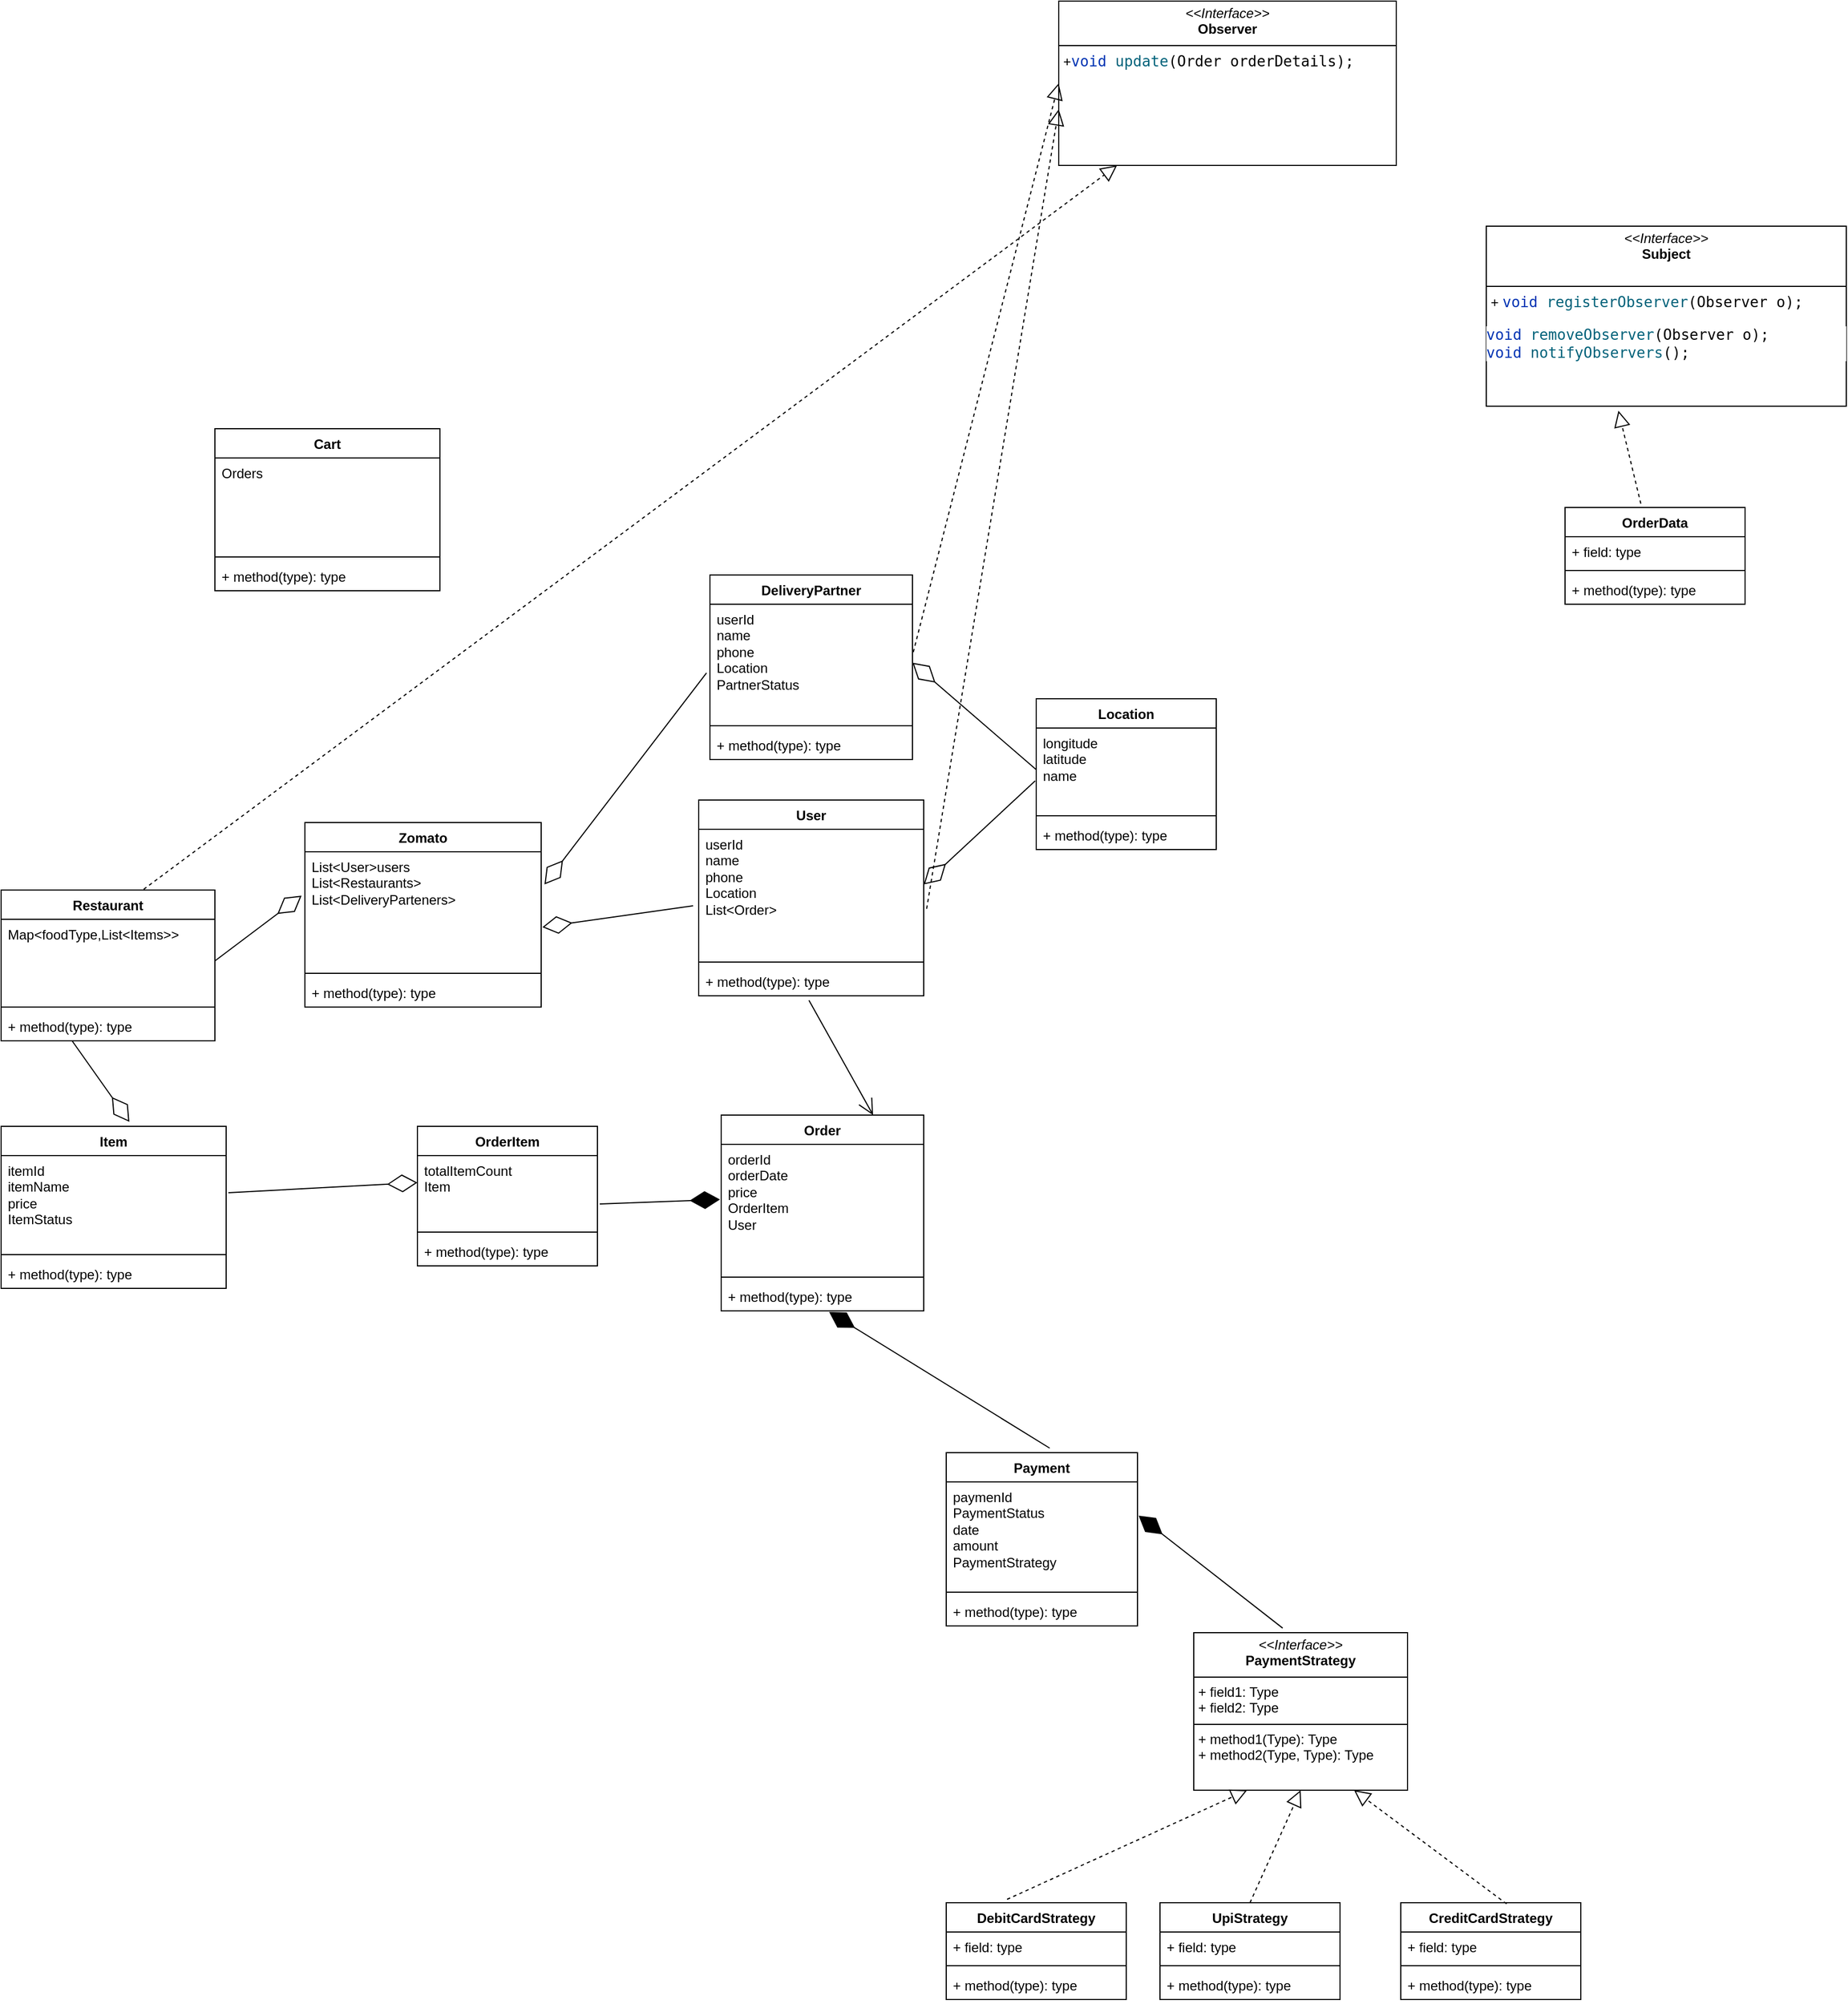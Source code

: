 <mxfile version="24.6.4" type="device">
  <diagram name="Page-1" id="ScNB52taixEkTcWcDN-9">
    <mxGraphModel dx="3022" dy="2100" grid="1" gridSize="10" guides="1" tooltips="1" connect="1" arrows="1" fold="1" page="1" pageScale="1" pageWidth="827" pageHeight="1169" math="0" shadow="0">
      <root>
        <mxCell id="0" />
        <mxCell id="1" parent="0" />
        <mxCell id="T4fwRRBMgYO_krk1jYnV-1" value="User" style="swimlane;fontStyle=1;align=center;verticalAlign=top;childLayout=stackLayout;horizontal=1;startSize=26;horizontalStack=0;resizeParent=1;resizeParentMax=0;resizeLast=0;collapsible=1;marginBottom=0;whiteSpace=wrap;html=1;" vertex="1" parent="1">
          <mxGeometry x="-570" y="150" width="200" height="174" as="geometry" />
        </mxCell>
        <mxCell id="T4fwRRBMgYO_krk1jYnV-2" value="userId&lt;div&gt;name&lt;/div&gt;&lt;div&gt;phone&lt;/div&gt;&lt;div&gt;Location&lt;/div&gt;&lt;div&gt;List&amp;lt;Order&amp;gt;&lt;/div&gt;" style="text;strokeColor=none;fillColor=none;align=left;verticalAlign=top;spacingLeft=4;spacingRight=4;overflow=hidden;rotatable=0;points=[[0,0.5],[1,0.5]];portConstraint=eastwest;whiteSpace=wrap;html=1;" vertex="1" parent="T4fwRRBMgYO_krk1jYnV-1">
          <mxGeometry y="26" width="200" height="114" as="geometry" />
        </mxCell>
        <mxCell id="T4fwRRBMgYO_krk1jYnV-3" value="" style="line;strokeWidth=1;fillColor=none;align=left;verticalAlign=middle;spacingTop=-1;spacingLeft=3;spacingRight=3;rotatable=0;labelPosition=right;points=[];portConstraint=eastwest;strokeColor=inherit;" vertex="1" parent="T4fwRRBMgYO_krk1jYnV-1">
          <mxGeometry y="140" width="200" height="8" as="geometry" />
        </mxCell>
        <mxCell id="T4fwRRBMgYO_krk1jYnV-4" value="+ method(type): type" style="text;strokeColor=none;fillColor=none;align=left;verticalAlign=top;spacingLeft=4;spacingRight=4;overflow=hidden;rotatable=0;points=[[0,0.5],[1,0.5]];portConstraint=eastwest;whiteSpace=wrap;html=1;" vertex="1" parent="T4fwRRBMgYO_krk1jYnV-1">
          <mxGeometry y="148" width="200" height="26" as="geometry" />
        </mxCell>
        <mxCell id="T4fwRRBMgYO_krk1jYnV-5" value="Restaurant" style="swimlane;fontStyle=1;align=center;verticalAlign=top;childLayout=stackLayout;horizontal=1;startSize=26;horizontalStack=0;resizeParent=1;resizeParentMax=0;resizeLast=0;collapsible=1;marginBottom=0;whiteSpace=wrap;html=1;" vertex="1" parent="1">
          <mxGeometry x="-1190" y="230" width="190" height="134" as="geometry" />
        </mxCell>
        <mxCell id="T4fwRRBMgYO_krk1jYnV-6" value="Map&amp;lt;foodType,List&amp;lt;Items&amp;gt;&amp;gt;" style="text;strokeColor=none;fillColor=none;align=left;verticalAlign=top;spacingLeft=4;spacingRight=4;overflow=hidden;rotatable=0;points=[[0,0.5],[1,0.5]];portConstraint=eastwest;whiteSpace=wrap;html=1;" vertex="1" parent="T4fwRRBMgYO_krk1jYnV-5">
          <mxGeometry y="26" width="190" height="74" as="geometry" />
        </mxCell>
        <mxCell id="T4fwRRBMgYO_krk1jYnV-7" value="" style="line;strokeWidth=1;fillColor=none;align=left;verticalAlign=middle;spacingTop=-1;spacingLeft=3;spacingRight=3;rotatable=0;labelPosition=right;points=[];portConstraint=eastwest;strokeColor=inherit;" vertex="1" parent="T4fwRRBMgYO_krk1jYnV-5">
          <mxGeometry y="100" width="190" height="8" as="geometry" />
        </mxCell>
        <mxCell id="T4fwRRBMgYO_krk1jYnV-8" value="+ method(type): type" style="text;strokeColor=none;fillColor=none;align=left;verticalAlign=top;spacingLeft=4;spacingRight=4;overflow=hidden;rotatable=0;points=[[0,0.5],[1,0.5]];portConstraint=eastwest;whiteSpace=wrap;html=1;" vertex="1" parent="T4fwRRBMgYO_krk1jYnV-5">
          <mxGeometry y="108" width="190" height="26" as="geometry" />
        </mxCell>
        <mxCell id="T4fwRRBMgYO_krk1jYnV-9" value="Payment" style="swimlane;fontStyle=1;align=center;verticalAlign=top;childLayout=stackLayout;horizontal=1;startSize=26;horizontalStack=0;resizeParent=1;resizeParentMax=0;resizeLast=0;collapsible=1;marginBottom=0;whiteSpace=wrap;html=1;" vertex="1" parent="1">
          <mxGeometry x="-350" y="730" width="170" height="154" as="geometry" />
        </mxCell>
        <mxCell id="T4fwRRBMgYO_krk1jYnV-10" value="paymenId&lt;div&gt;PaymentStatus&lt;/div&gt;&lt;div&gt;date&lt;/div&gt;&lt;div&gt;amount&lt;br&gt;PaymentStrategy&lt;/div&gt;" style="text;strokeColor=none;fillColor=none;align=left;verticalAlign=top;spacingLeft=4;spacingRight=4;overflow=hidden;rotatable=0;points=[[0,0.5],[1,0.5]];portConstraint=eastwest;whiteSpace=wrap;html=1;" vertex="1" parent="T4fwRRBMgYO_krk1jYnV-9">
          <mxGeometry y="26" width="170" height="94" as="geometry" />
        </mxCell>
        <mxCell id="T4fwRRBMgYO_krk1jYnV-11" value="" style="line;strokeWidth=1;fillColor=none;align=left;verticalAlign=middle;spacingTop=-1;spacingLeft=3;spacingRight=3;rotatable=0;labelPosition=right;points=[];portConstraint=eastwest;strokeColor=inherit;" vertex="1" parent="T4fwRRBMgYO_krk1jYnV-9">
          <mxGeometry y="120" width="170" height="8" as="geometry" />
        </mxCell>
        <mxCell id="T4fwRRBMgYO_krk1jYnV-12" value="+ method(type): type" style="text;strokeColor=none;fillColor=none;align=left;verticalAlign=top;spacingLeft=4;spacingRight=4;overflow=hidden;rotatable=0;points=[[0,0.5],[1,0.5]];portConstraint=eastwest;whiteSpace=wrap;html=1;" vertex="1" parent="T4fwRRBMgYO_krk1jYnV-9">
          <mxGeometry y="128" width="170" height="26" as="geometry" />
        </mxCell>
        <mxCell id="T4fwRRBMgYO_krk1jYnV-13" value="Zomato" style="swimlane;fontStyle=1;align=center;verticalAlign=top;childLayout=stackLayout;horizontal=1;startSize=26;horizontalStack=0;resizeParent=1;resizeParentMax=0;resizeLast=0;collapsible=1;marginBottom=0;whiteSpace=wrap;html=1;" vertex="1" parent="1">
          <mxGeometry x="-920" y="170" width="210" height="164" as="geometry" />
        </mxCell>
        <mxCell id="T4fwRRBMgYO_krk1jYnV-14" value="List&amp;lt;User&amp;gt;users&lt;div&gt;List&amp;lt;Restaurants&amp;gt;&lt;/div&gt;&lt;div&gt;List&amp;lt;DeliveryParteners&amp;gt;&lt;/div&gt;" style="text;strokeColor=none;fillColor=none;align=left;verticalAlign=top;spacingLeft=4;spacingRight=4;overflow=hidden;rotatable=0;points=[[0,0.5],[1,0.5]];portConstraint=eastwest;whiteSpace=wrap;html=1;" vertex="1" parent="T4fwRRBMgYO_krk1jYnV-13">
          <mxGeometry y="26" width="210" height="104" as="geometry" />
        </mxCell>
        <mxCell id="T4fwRRBMgYO_krk1jYnV-15" value="" style="line;strokeWidth=1;fillColor=none;align=left;verticalAlign=middle;spacingTop=-1;spacingLeft=3;spacingRight=3;rotatable=0;labelPosition=right;points=[];portConstraint=eastwest;strokeColor=inherit;" vertex="1" parent="T4fwRRBMgYO_krk1jYnV-13">
          <mxGeometry y="130" width="210" height="8" as="geometry" />
        </mxCell>
        <mxCell id="T4fwRRBMgYO_krk1jYnV-16" value="+ method(type): type" style="text;strokeColor=none;fillColor=none;align=left;verticalAlign=top;spacingLeft=4;spacingRight=4;overflow=hidden;rotatable=0;points=[[0,0.5],[1,0.5]];portConstraint=eastwest;whiteSpace=wrap;html=1;" vertex="1" parent="T4fwRRBMgYO_krk1jYnV-13">
          <mxGeometry y="138" width="210" height="26" as="geometry" />
        </mxCell>
        <mxCell id="T4fwRRBMgYO_krk1jYnV-17" value="CreditCardStrategy" style="swimlane;fontStyle=1;align=center;verticalAlign=top;childLayout=stackLayout;horizontal=1;startSize=26;horizontalStack=0;resizeParent=1;resizeParentMax=0;resizeLast=0;collapsible=1;marginBottom=0;whiteSpace=wrap;html=1;" vertex="1" parent="1">
          <mxGeometry x="54" y="1130" width="160" height="86" as="geometry" />
        </mxCell>
        <mxCell id="T4fwRRBMgYO_krk1jYnV-18" value="+ field: type" style="text;strokeColor=none;fillColor=none;align=left;verticalAlign=top;spacingLeft=4;spacingRight=4;overflow=hidden;rotatable=0;points=[[0,0.5],[1,0.5]];portConstraint=eastwest;whiteSpace=wrap;html=1;" vertex="1" parent="T4fwRRBMgYO_krk1jYnV-17">
          <mxGeometry y="26" width="160" height="26" as="geometry" />
        </mxCell>
        <mxCell id="T4fwRRBMgYO_krk1jYnV-19" value="" style="line;strokeWidth=1;fillColor=none;align=left;verticalAlign=middle;spacingTop=-1;spacingLeft=3;spacingRight=3;rotatable=0;labelPosition=right;points=[];portConstraint=eastwest;strokeColor=inherit;" vertex="1" parent="T4fwRRBMgYO_krk1jYnV-17">
          <mxGeometry y="52" width="160" height="8" as="geometry" />
        </mxCell>
        <mxCell id="T4fwRRBMgYO_krk1jYnV-20" value="+ method(type): type" style="text;strokeColor=none;fillColor=none;align=left;verticalAlign=top;spacingLeft=4;spacingRight=4;overflow=hidden;rotatable=0;points=[[0,0.5],[1,0.5]];portConstraint=eastwest;whiteSpace=wrap;html=1;" vertex="1" parent="T4fwRRBMgYO_krk1jYnV-17">
          <mxGeometry y="60" width="160" height="26" as="geometry" />
        </mxCell>
        <mxCell id="T4fwRRBMgYO_krk1jYnV-21" value="UpiStrategy" style="swimlane;fontStyle=1;align=center;verticalAlign=top;childLayout=stackLayout;horizontal=1;startSize=26;horizontalStack=0;resizeParent=1;resizeParentMax=0;resizeLast=0;collapsible=1;marginBottom=0;whiteSpace=wrap;html=1;" vertex="1" parent="1">
          <mxGeometry x="-160" y="1130" width="160" height="86" as="geometry" />
        </mxCell>
        <mxCell id="T4fwRRBMgYO_krk1jYnV-22" value="+ field: type" style="text;strokeColor=none;fillColor=none;align=left;verticalAlign=top;spacingLeft=4;spacingRight=4;overflow=hidden;rotatable=0;points=[[0,0.5],[1,0.5]];portConstraint=eastwest;whiteSpace=wrap;html=1;" vertex="1" parent="T4fwRRBMgYO_krk1jYnV-21">
          <mxGeometry y="26" width="160" height="26" as="geometry" />
        </mxCell>
        <mxCell id="T4fwRRBMgYO_krk1jYnV-23" value="" style="line;strokeWidth=1;fillColor=none;align=left;verticalAlign=middle;spacingTop=-1;spacingLeft=3;spacingRight=3;rotatable=0;labelPosition=right;points=[];portConstraint=eastwest;strokeColor=inherit;" vertex="1" parent="T4fwRRBMgYO_krk1jYnV-21">
          <mxGeometry y="52" width="160" height="8" as="geometry" />
        </mxCell>
        <mxCell id="T4fwRRBMgYO_krk1jYnV-24" value="+ method(type): type" style="text;strokeColor=none;fillColor=none;align=left;verticalAlign=top;spacingLeft=4;spacingRight=4;overflow=hidden;rotatable=0;points=[[0,0.5],[1,0.5]];portConstraint=eastwest;whiteSpace=wrap;html=1;" vertex="1" parent="T4fwRRBMgYO_krk1jYnV-21">
          <mxGeometry y="60" width="160" height="26" as="geometry" />
        </mxCell>
        <mxCell id="T4fwRRBMgYO_krk1jYnV-25" value="DebitCardStrategy" style="swimlane;fontStyle=1;align=center;verticalAlign=top;childLayout=stackLayout;horizontal=1;startSize=26;horizontalStack=0;resizeParent=1;resizeParentMax=0;resizeLast=0;collapsible=1;marginBottom=0;whiteSpace=wrap;html=1;" vertex="1" parent="1">
          <mxGeometry x="-350" y="1130" width="160" height="86" as="geometry" />
        </mxCell>
        <mxCell id="T4fwRRBMgYO_krk1jYnV-26" value="+ field: type" style="text;strokeColor=none;fillColor=none;align=left;verticalAlign=top;spacingLeft=4;spacingRight=4;overflow=hidden;rotatable=0;points=[[0,0.5],[1,0.5]];portConstraint=eastwest;whiteSpace=wrap;html=1;" vertex="1" parent="T4fwRRBMgYO_krk1jYnV-25">
          <mxGeometry y="26" width="160" height="26" as="geometry" />
        </mxCell>
        <mxCell id="T4fwRRBMgYO_krk1jYnV-27" value="" style="line;strokeWidth=1;fillColor=none;align=left;verticalAlign=middle;spacingTop=-1;spacingLeft=3;spacingRight=3;rotatable=0;labelPosition=right;points=[];portConstraint=eastwest;strokeColor=inherit;" vertex="1" parent="T4fwRRBMgYO_krk1jYnV-25">
          <mxGeometry y="52" width="160" height="8" as="geometry" />
        </mxCell>
        <mxCell id="T4fwRRBMgYO_krk1jYnV-28" value="+ method(type): type" style="text;strokeColor=none;fillColor=none;align=left;verticalAlign=top;spacingLeft=4;spacingRight=4;overflow=hidden;rotatable=0;points=[[0,0.5],[1,0.5]];portConstraint=eastwest;whiteSpace=wrap;html=1;" vertex="1" parent="T4fwRRBMgYO_krk1jYnV-25">
          <mxGeometry y="60" width="160" height="26" as="geometry" />
        </mxCell>
        <mxCell id="T4fwRRBMgYO_krk1jYnV-29" value="&lt;p style=&quot;margin:0px;margin-top:4px;text-align:center;&quot;&gt;&lt;i&gt;&amp;lt;&amp;lt;Interface&amp;gt;&amp;gt;&lt;/i&gt;&lt;br&gt;&lt;b&gt;PaymentStrategy&lt;/b&gt;&lt;/p&gt;&lt;hr size=&quot;1&quot; style=&quot;border-style:solid;&quot;&gt;&lt;p style=&quot;margin:0px;margin-left:4px;&quot;&gt;+ field1: Type&lt;br&gt;+ field2: Type&lt;/p&gt;&lt;hr size=&quot;1&quot; style=&quot;border-style:solid;&quot;&gt;&lt;p style=&quot;margin:0px;margin-left:4px;&quot;&gt;+ method1(Type): Type&lt;br&gt;+ method2(Type, Type): Type&lt;/p&gt;" style="verticalAlign=top;align=left;overflow=fill;html=1;whiteSpace=wrap;" vertex="1" parent="1">
          <mxGeometry x="-130" y="890" width="190" height="140" as="geometry" />
        </mxCell>
        <mxCell id="T4fwRRBMgYO_krk1jYnV-31" value="" style="endArrow=block;dashed=1;endFill=0;endSize=12;html=1;rounded=0;exitX=0.588;exitY=0.012;exitDx=0;exitDy=0;exitPerimeter=0;entryX=0.75;entryY=1;entryDx=0;entryDy=0;" edge="1" parent="1" source="T4fwRRBMgYO_krk1jYnV-17" target="T4fwRRBMgYO_krk1jYnV-29">
          <mxGeometry width="160" relative="1" as="geometry">
            <mxPoint x="470" y="880" as="sourcePoint" />
            <mxPoint x="630" y="880" as="targetPoint" />
          </mxGeometry>
        </mxCell>
        <mxCell id="T4fwRRBMgYO_krk1jYnV-32" value="" style="endArrow=block;dashed=1;endFill=0;endSize=12;html=1;rounded=0;entryX=0.5;entryY=1;entryDx=0;entryDy=0;exitX=0.5;exitY=0;exitDx=0;exitDy=0;" edge="1" parent="1" source="T4fwRRBMgYO_krk1jYnV-21" target="T4fwRRBMgYO_krk1jYnV-29">
          <mxGeometry width="160" relative="1" as="geometry">
            <mxPoint x="390" y="950" as="sourcePoint" />
            <mxPoint x="550" y="950" as="targetPoint" />
          </mxGeometry>
        </mxCell>
        <mxCell id="T4fwRRBMgYO_krk1jYnV-33" value="" style="endArrow=block;dashed=1;endFill=0;endSize=12;html=1;rounded=0;entryX=0.25;entryY=1;entryDx=0;entryDy=0;exitX=0.338;exitY=-0.035;exitDx=0;exitDy=0;exitPerimeter=0;" edge="1" parent="1" source="T4fwRRBMgYO_krk1jYnV-25" target="T4fwRRBMgYO_krk1jYnV-29">
          <mxGeometry width="160" relative="1" as="geometry">
            <mxPoint x="150" y="940" as="sourcePoint" />
            <mxPoint x="310" y="940" as="targetPoint" />
          </mxGeometry>
        </mxCell>
        <mxCell id="T4fwRRBMgYO_krk1jYnV-34" value="" style="endArrow=diamondThin;endFill=1;endSize=24;html=1;rounded=0;entryX=1.006;entryY=0.319;entryDx=0;entryDy=0;entryPerimeter=0;exitX=0.416;exitY=-0.029;exitDx=0;exitDy=0;exitPerimeter=0;" edge="1" parent="1" source="T4fwRRBMgYO_krk1jYnV-29" target="T4fwRRBMgYO_krk1jYnV-10">
          <mxGeometry width="160" relative="1" as="geometry">
            <mxPoint x="310" y="770" as="sourcePoint" />
            <mxPoint x="470" y="770" as="targetPoint" />
          </mxGeometry>
        </mxCell>
        <mxCell id="T4fwRRBMgYO_krk1jYnV-36" value="Location" style="swimlane;fontStyle=1;align=center;verticalAlign=top;childLayout=stackLayout;horizontal=1;startSize=26;horizontalStack=0;resizeParent=1;resizeParentMax=0;resizeLast=0;collapsible=1;marginBottom=0;whiteSpace=wrap;html=1;" vertex="1" parent="1">
          <mxGeometry x="-270" y="60" width="160" height="134" as="geometry" />
        </mxCell>
        <mxCell id="T4fwRRBMgYO_krk1jYnV-37" value="longitude&lt;div&gt;latitude&lt;/div&gt;&lt;div&gt;name&lt;/div&gt;" style="text;strokeColor=none;fillColor=none;align=left;verticalAlign=top;spacingLeft=4;spacingRight=4;overflow=hidden;rotatable=0;points=[[0,0.5],[1,0.5]];portConstraint=eastwest;whiteSpace=wrap;html=1;" vertex="1" parent="T4fwRRBMgYO_krk1jYnV-36">
          <mxGeometry y="26" width="160" height="74" as="geometry" />
        </mxCell>
        <mxCell id="T4fwRRBMgYO_krk1jYnV-38" value="" style="line;strokeWidth=1;fillColor=none;align=left;verticalAlign=middle;spacingTop=-1;spacingLeft=3;spacingRight=3;rotatable=0;labelPosition=right;points=[];portConstraint=eastwest;strokeColor=inherit;" vertex="1" parent="T4fwRRBMgYO_krk1jYnV-36">
          <mxGeometry y="100" width="160" height="8" as="geometry" />
        </mxCell>
        <mxCell id="T4fwRRBMgYO_krk1jYnV-39" value="+ method(type): type" style="text;strokeColor=none;fillColor=none;align=left;verticalAlign=top;spacingLeft=4;spacingRight=4;overflow=hidden;rotatable=0;points=[[0,0.5],[1,0.5]];portConstraint=eastwest;whiteSpace=wrap;html=1;" vertex="1" parent="T4fwRRBMgYO_krk1jYnV-36">
          <mxGeometry y="108" width="160" height="26" as="geometry" />
        </mxCell>
        <mxCell id="T4fwRRBMgYO_krk1jYnV-41" value="Item" style="swimlane;fontStyle=1;align=center;verticalAlign=top;childLayout=stackLayout;horizontal=1;startSize=26;horizontalStack=0;resizeParent=1;resizeParentMax=0;resizeLast=0;collapsible=1;marginBottom=0;whiteSpace=wrap;html=1;" vertex="1" parent="1">
          <mxGeometry x="-1190" y="440" width="200" height="144" as="geometry" />
        </mxCell>
        <mxCell id="T4fwRRBMgYO_krk1jYnV-42" value="itemId&lt;div&gt;itemName&lt;/div&gt;&lt;div&gt;price&lt;/div&gt;&lt;div&gt;ItemStatus&lt;/div&gt;" style="text;strokeColor=none;fillColor=none;align=left;verticalAlign=top;spacingLeft=4;spacingRight=4;overflow=hidden;rotatable=0;points=[[0,0.5],[1,0.5]];portConstraint=eastwest;whiteSpace=wrap;html=1;" vertex="1" parent="T4fwRRBMgYO_krk1jYnV-41">
          <mxGeometry y="26" width="200" height="84" as="geometry" />
        </mxCell>
        <mxCell id="T4fwRRBMgYO_krk1jYnV-43" value="" style="line;strokeWidth=1;fillColor=none;align=left;verticalAlign=middle;spacingTop=-1;spacingLeft=3;spacingRight=3;rotatable=0;labelPosition=right;points=[];portConstraint=eastwest;strokeColor=inherit;" vertex="1" parent="T4fwRRBMgYO_krk1jYnV-41">
          <mxGeometry y="110" width="200" height="8" as="geometry" />
        </mxCell>
        <mxCell id="T4fwRRBMgYO_krk1jYnV-44" value="+ method(type): type" style="text;strokeColor=none;fillColor=none;align=left;verticalAlign=top;spacingLeft=4;spacingRight=4;overflow=hidden;rotatable=0;points=[[0,0.5],[1,0.5]];portConstraint=eastwest;whiteSpace=wrap;html=1;" vertex="1" parent="T4fwRRBMgYO_krk1jYnV-41">
          <mxGeometry y="118" width="200" height="26" as="geometry" />
        </mxCell>
        <mxCell id="T4fwRRBMgYO_krk1jYnV-46" value="OrderItem" style="swimlane;fontStyle=1;align=center;verticalAlign=top;childLayout=stackLayout;horizontal=1;startSize=26;horizontalStack=0;resizeParent=1;resizeParentMax=0;resizeLast=0;collapsible=1;marginBottom=0;whiteSpace=wrap;html=1;" vertex="1" parent="1">
          <mxGeometry x="-820" y="440" width="160" height="124" as="geometry" />
        </mxCell>
        <mxCell id="T4fwRRBMgYO_krk1jYnV-47" value="totalItemCount&lt;div&gt;Item&lt;/div&gt;" style="text;strokeColor=none;fillColor=none;align=left;verticalAlign=top;spacingLeft=4;spacingRight=4;overflow=hidden;rotatable=0;points=[[0,0.5],[1,0.5]];portConstraint=eastwest;whiteSpace=wrap;html=1;" vertex="1" parent="T4fwRRBMgYO_krk1jYnV-46">
          <mxGeometry y="26" width="160" height="64" as="geometry" />
        </mxCell>
        <mxCell id="T4fwRRBMgYO_krk1jYnV-48" value="" style="line;strokeWidth=1;fillColor=none;align=left;verticalAlign=middle;spacingTop=-1;spacingLeft=3;spacingRight=3;rotatable=0;labelPosition=right;points=[];portConstraint=eastwest;strokeColor=inherit;" vertex="1" parent="T4fwRRBMgYO_krk1jYnV-46">
          <mxGeometry y="90" width="160" height="8" as="geometry" />
        </mxCell>
        <mxCell id="T4fwRRBMgYO_krk1jYnV-49" value="+ method(type): type" style="text;strokeColor=none;fillColor=none;align=left;verticalAlign=top;spacingLeft=4;spacingRight=4;overflow=hidden;rotatable=0;points=[[0,0.5],[1,0.5]];portConstraint=eastwest;whiteSpace=wrap;html=1;" vertex="1" parent="T4fwRRBMgYO_krk1jYnV-46">
          <mxGeometry y="98" width="160" height="26" as="geometry" />
        </mxCell>
        <mxCell id="T4fwRRBMgYO_krk1jYnV-50" value="Order" style="swimlane;fontStyle=1;align=center;verticalAlign=top;childLayout=stackLayout;horizontal=1;startSize=26;horizontalStack=0;resizeParent=1;resizeParentMax=0;resizeLast=0;collapsible=1;marginBottom=0;whiteSpace=wrap;html=1;" vertex="1" parent="1">
          <mxGeometry x="-550" y="430" width="180" height="174" as="geometry" />
        </mxCell>
        <mxCell id="T4fwRRBMgYO_krk1jYnV-51" value="orderId&lt;div&gt;orderDate&lt;/div&gt;&lt;div&gt;price&lt;/div&gt;&lt;div&gt;OrderItem&lt;br&gt;&lt;div&gt;User&lt;br&gt;&lt;/div&gt;&lt;div&gt;&lt;br&gt;&lt;/div&gt;&lt;/div&gt;" style="text;strokeColor=none;fillColor=none;align=left;verticalAlign=top;spacingLeft=4;spacingRight=4;overflow=hidden;rotatable=0;points=[[0,0.5],[1,0.5]];portConstraint=eastwest;whiteSpace=wrap;html=1;" vertex="1" parent="T4fwRRBMgYO_krk1jYnV-50">
          <mxGeometry y="26" width="180" height="114" as="geometry" />
        </mxCell>
        <mxCell id="T4fwRRBMgYO_krk1jYnV-52" value="" style="line;strokeWidth=1;fillColor=none;align=left;verticalAlign=middle;spacingTop=-1;spacingLeft=3;spacingRight=3;rotatable=0;labelPosition=right;points=[];portConstraint=eastwest;strokeColor=inherit;" vertex="1" parent="T4fwRRBMgYO_krk1jYnV-50">
          <mxGeometry y="140" width="180" height="8" as="geometry" />
        </mxCell>
        <mxCell id="T4fwRRBMgYO_krk1jYnV-53" value="+ method(type): type" style="text;strokeColor=none;fillColor=none;align=left;verticalAlign=top;spacingLeft=4;spacingRight=4;overflow=hidden;rotatable=0;points=[[0,0.5],[1,0.5]];portConstraint=eastwest;whiteSpace=wrap;html=1;" vertex="1" parent="T4fwRRBMgYO_krk1jYnV-50">
          <mxGeometry y="148" width="180" height="26" as="geometry" />
        </mxCell>
        <mxCell id="T4fwRRBMgYO_krk1jYnV-54" value="DeliveryPartner" style="swimlane;fontStyle=1;align=center;verticalAlign=top;childLayout=stackLayout;horizontal=1;startSize=26;horizontalStack=0;resizeParent=1;resizeParentMax=0;resizeLast=0;collapsible=1;marginBottom=0;whiteSpace=wrap;html=1;" vertex="1" parent="1">
          <mxGeometry x="-560" y="-50" width="180" height="164" as="geometry" />
        </mxCell>
        <mxCell id="T4fwRRBMgYO_krk1jYnV-55" value="userId&lt;div&gt;name&lt;/div&gt;&lt;div&gt;phone&lt;/div&gt;&lt;div&gt;Location&lt;/div&gt;&lt;div&gt;PartnerStatus&lt;/div&gt;" style="text;strokeColor=none;fillColor=none;align=left;verticalAlign=top;spacingLeft=4;spacingRight=4;overflow=hidden;rotatable=0;points=[[0,0.5],[1,0.5]];portConstraint=eastwest;whiteSpace=wrap;html=1;" vertex="1" parent="T4fwRRBMgYO_krk1jYnV-54">
          <mxGeometry y="26" width="180" height="104" as="geometry" />
        </mxCell>
        <mxCell id="T4fwRRBMgYO_krk1jYnV-56" value="" style="line;strokeWidth=1;fillColor=none;align=left;verticalAlign=middle;spacingTop=-1;spacingLeft=3;spacingRight=3;rotatable=0;labelPosition=right;points=[];portConstraint=eastwest;strokeColor=inherit;" vertex="1" parent="T4fwRRBMgYO_krk1jYnV-54">
          <mxGeometry y="130" width="180" height="8" as="geometry" />
        </mxCell>
        <mxCell id="T4fwRRBMgYO_krk1jYnV-57" value="+ method(type): type" style="text;strokeColor=none;fillColor=none;align=left;verticalAlign=top;spacingLeft=4;spacingRight=4;overflow=hidden;rotatable=0;points=[[0,0.5],[1,0.5]];portConstraint=eastwest;whiteSpace=wrap;html=1;" vertex="1" parent="T4fwRRBMgYO_krk1jYnV-54">
          <mxGeometry y="138" width="180" height="26" as="geometry" />
        </mxCell>
        <mxCell id="T4fwRRBMgYO_krk1jYnV-58" value="" style="endArrow=diamondThin;endFill=1;endSize=24;html=1;rounded=0;entryX=0.533;entryY=1.038;entryDx=0;entryDy=0;entryPerimeter=0;exitX=0.541;exitY=-0.026;exitDx=0;exitDy=0;exitPerimeter=0;" edge="1" parent="1" source="T4fwRRBMgYO_krk1jYnV-9" target="T4fwRRBMgYO_krk1jYnV-53">
          <mxGeometry width="160" relative="1" as="geometry">
            <mxPoint x="-230" y="660" as="sourcePoint" />
            <mxPoint x="-70" y="660" as="targetPoint" />
          </mxGeometry>
        </mxCell>
        <mxCell id="T4fwRRBMgYO_krk1jYnV-59" value="" style="endArrow=diamondThin;endFill=1;endSize=24;html=1;rounded=0;entryX=-0.006;entryY=0.43;entryDx=0;entryDy=0;entryPerimeter=0;exitX=1.013;exitY=0.672;exitDx=0;exitDy=0;exitPerimeter=0;" edge="1" parent="1" source="T4fwRRBMgYO_krk1jYnV-47" target="T4fwRRBMgYO_krk1jYnV-51">
          <mxGeometry width="160" relative="1" as="geometry">
            <mxPoint x="-660" y="501" as="sourcePoint" />
            <mxPoint x="-70" y="710" as="targetPoint" />
          </mxGeometry>
        </mxCell>
        <mxCell id="T4fwRRBMgYO_krk1jYnV-64" value="" style="endArrow=diamondThin;endFill=0;endSize=24;html=1;rounded=0;entryX=0;entryY=0.375;entryDx=0;entryDy=0;entryPerimeter=0;exitX=1.01;exitY=0.393;exitDx=0;exitDy=0;exitPerimeter=0;" edge="1" parent="1" source="T4fwRRBMgYO_krk1jYnV-42" target="T4fwRRBMgYO_krk1jYnV-47">
          <mxGeometry width="160" relative="1" as="geometry">
            <mxPoint x="-960" y="280" as="sourcePoint" />
            <mxPoint x="-800" y="280" as="targetPoint" />
          </mxGeometry>
        </mxCell>
        <mxCell id="T4fwRRBMgYO_krk1jYnV-65" value="" style="endArrow=diamondThin;endFill=0;endSize=24;html=1;rounded=0;entryX=0.57;entryY=-0.028;entryDx=0;entryDy=0;entryPerimeter=0;exitX=0.332;exitY=1;exitDx=0;exitDy=0;exitPerimeter=0;" edge="1" parent="1" source="T4fwRRBMgYO_krk1jYnV-8" target="T4fwRRBMgYO_krk1jYnV-41">
          <mxGeometry width="160" relative="1" as="geometry">
            <mxPoint x="-960" y="280" as="sourcePoint" />
            <mxPoint x="-800" y="280" as="targetPoint" />
          </mxGeometry>
        </mxCell>
        <mxCell id="T4fwRRBMgYO_krk1jYnV-67" value="" style="endArrow=diamondThin;endFill=0;endSize=24;html=1;rounded=0;entryX=1;entryY=0.5;entryDx=0;entryDy=0;exitX=0;exitY=0.5;exitDx=0;exitDy=0;" edge="1" parent="1" source="T4fwRRBMgYO_krk1jYnV-37" target="T4fwRRBMgYO_krk1jYnV-55">
          <mxGeometry width="160" relative="1" as="geometry">
            <mxPoint x="-860" y="310" as="sourcePoint" />
            <mxPoint x="-700" y="310" as="targetPoint" />
          </mxGeometry>
        </mxCell>
        <mxCell id="T4fwRRBMgYO_krk1jYnV-68" value="" style="endArrow=diamondThin;endFill=0;endSize=24;html=1;rounded=0;entryX=-0.014;entryY=0.375;entryDx=0;entryDy=0;entryPerimeter=0;exitX=1;exitY=0.5;exitDx=0;exitDy=0;" edge="1" parent="1" source="T4fwRRBMgYO_krk1jYnV-6" target="T4fwRRBMgYO_krk1jYnV-14">
          <mxGeometry width="160" relative="1" as="geometry">
            <mxPoint x="-850" y="320" as="sourcePoint" />
            <mxPoint x="-690" y="320" as="targetPoint" />
          </mxGeometry>
        </mxCell>
        <mxCell id="T4fwRRBMgYO_krk1jYnV-69" value="" style="endArrow=open;endFill=1;endSize=12;html=1;rounded=0;entryX=0.75;entryY=0;entryDx=0;entryDy=0;exitX=0.49;exitY=1.154;exitDx=0;exitDy=0;exitPerimeter=0;" edge="1" parent="1" source="T4fwRRBMgYO_krk1jYnV-4" target="T4fwRRBMgYO_krk1jYnV-50">
          <mxGeometry width="160" relative="1" as="geometry">
            <mxPoint x="-530" y="260" as="sourcePoint" />
            <mxPoint x="-370" y="260" as="targetPoint" />
          </mxGeometry>
        </mxCell>
        <mxCell id="T4fwRRBMgYO_krk1jYnV-70" value="" style="endArrow=diamondThin;endFill=0;endSize=24;html=1;rounded=0;entryX=1;entryY=0.43;entryDx=0;entryDy=0;exitX=-0.006;exitY=0.635;exitDx=0;exitDy=0;entryPerimeter=0;exitPerimeter=0;" edge="1" parent="1" source="T4fwRRBMgYO_krk1jYnV-37" target="T4fwRRBMgYO_krk1jYnV-2">
          <mxGeometry width="160" relative="1" as="geometry">
            <mxPoint x="-260" y="133" as="sourcePoint" />
            <mxPoint x="-370" y="38" as="targetPoint" />
          </mxGeometry>
        </mxCell>
        <mxCell id="T4fwRRBMgYO_krk1jYnV-71" value="" style="endArrow=diamondThin;endFill=0;endSize=24;html=1;rounded=0;entryX=1.005;entryY=0.644;entryDx=0;entryDy=0;entryPerimeter=0;exitX=-0.025;exitY=0.596;exitDx=0;exitDy=0;exitPerimeter=0;" edge="1" parent="1" source="T4fwRRBMgYO_krk1jYnV-2" target="T4fwRRBMgYO_krk1jYnV-14">
          <mxGeometry width="160" relative="1" as="geometry">
            <mxPoint x="-530" y="100" as="sourcePoint" />
            <mxPoint x="-370" y="100" as="targetPoint" />
          </mxGeometry>
        </mxCell>
        <mxCell id="T4fwRRBMgYO_krk1jYnV-72" value="" style="endArrow=diamondThin;endFill=0;endSize=24;html=1;rounded=0;entryX=1.014;entryY=0.279;entryDx=0;entryDy=0;entryPerimeter=0;exitX=-0.017;exitY=0.587;exitDx=0;exitDy=0;exitPerimeter=0;" edge="1" parent="1" source="T4fwRRBMgYO_krk1jYnV-55" target="T4fwRRBMgYO_krk1jYnV-14">
          <mxGeometry width="160" relative="1" as="geometry">
            <mxPoint x="-530" y="100" as="sourcePoint" />
            <mxPoint x="-370" y="100" as="targetPoint" />
          </mxGeometry>
        </mxCell>
        <mxCell id="T4fwRRBMgYO_krk1jYnV-73" value="Cart" style="swimlane;fontStyle=1;align=center;verticalAlign=top;childLayout=stackLayout;horizontal=1;startSize=26;horizontalStack=0;resizeParent=1;resizeParentMax=0;resizeLast=0;collapsible=1;marginBottom=0;whiteSpace=wrap;html=1;" vertex="1" parent="1">
          <mxGeometry x="-1000" y="-180" width="200" height="144" as="geometry" />
        </mxCell>
        <mxCell id="T4fwRRBMgYO_krk1jYnV-74" value="Orders" style="text;strokeColor=none;fillColor=none;align=left;verticalAlign=top;spacingLeft=4;spacingRight=4;overflow=hidden;rotatable=0;points=[[0,0.5],[1,0.5]];portConstraint=eastwest;whiteSpace=wrap;html=1;" vertex="1" parent="T4fwRRBMgYO_krk1jYnV-73">
          <mxGeometry y="26" width="200" height="84" as="geometry" />
        </mxCell>
        <mxCell id="T4fwRRBMgYO_krk1jYnV-75" value="" style="line;strokeWidth=1;fillColor=none;align=left;verticalAlign=middle;spacingTop=-1;spacingLeft=3;spacingRight=3;rotatable=0;labelPosition=right;points=[];portConstraint=eastwest;strokeColor=inherit;" vertex="1" parent="T4fwRRBMgYO_krk1jYnV-73">
          <mxGeometry y="110" width="200" height="8" as="geometry" />
        </mxCell>
        <mxCell id="T4fwRRBMgYO_krk1jYnV-76" value="+ method(type): type" style="text;strokeColor=none;fillColor=none;align=left;verticalAlign=top;spacingLeft=4;spacingRight=4;overflow=hidden;rotatable=0;points=[[0,0.5],[1,0.5]];portConstraint=eastwest;whiteSpace=wrap;html=1;" vertex="1" parent="T4fwRRBMgYO_krk1jYnV-73">
          <mxGeometry y="118" width="200" height="26" as="geometry" />
        </mxCell>
        <mxCell id="T4fwRRBMgYO_krk1jYnV-77" value="OrderData" style="swimlane;fontStyle=1;align=center;verticalAlign=top;childLayout=stackLayout;horizontal=1;startSize=26;horizontalStack=0;resizeParent=1;resizeParentMax=0;resizeLast=0;collapsible=1;marginBottom=0;whiteSpace=wrap;html=1;" vertex="1" parent="1">
          <mxGeometry x="200" y="-110" width="160" height="86" as="geometry" />
        </mxCell>
        <mxCell id="T4fwRRBMgYO_krk1jYnV-78" value="+ field: type" style="text;strokeColor=none;fillColor=none;align=left;verticalAlign=top;spacingLeft=4;spacingRight=4;overflow=hidden;rotatable=0;points=[[0,0.5],[1,0.5]];portConstraint=eastwest;whiteSpace=wrap;html=1;" vertex="1" parent="T4fwRRBMgYO_krk1jYnV-77">
          <mxGeometry y="26" width="160" height="26" as="geometry" />
        </mxCell>
        <mxCell id="T4fwRRBMgYO_krk1jYnV-79" value="" style="line;strokeWidth=1;fillColor=none;align=left;verticalAlign=middle;spacingTop=-1;spacingLeft=3;spacingRight=3;rotatable=0;labelPosition=right;points=[];portConstraint=eastwest;strokeColor=inherit;" vertex="1" parent="T4fwRRBMgYO_krk1jYnV-77">
          <mxGeometry y="52" width="160" height="8" as="geometry" />
        </mxCell>
        <mxCell id="T4fwRRBMgYO_krk1jYnV-80" value="+ method(type): type" style="text;strokeColor=none;fillColor=none;align=left;verticalAlign=top;spacingLeft=4;spacingRight=4;overflow=hidden;rotatable=0;points=[[0,0.5],[1,0.5]];portConstraint=eastwest;whiteSpace=wrap;html=1;" vertex="1" parent="T4fwRRBMgYO_krk1jYnV-77">
          <mxGeometry y="60" width="160" height="26" as="geometry" />
        </mxCell>
        <mxCell id="T4fwRRBMgYO_krk1jYnV-81" value="&lt;p style=&quot;margin:0px;margin-top:4px;text-align:center;&quot;&gt;&lt;i&gt;&amp;lt;&amp;lt;Interface&amp;gt;&amp;gt;&lt;/i&gt;&lt;br&gt;&lt;b&gt;Subject&lt;/b&gt;&lt;/p&gt;&lt;br&gt;&lt;hr size=&quot;1&quot; style=&quot;border-style:solid;&quot;&gt;&lt;p style=&quot;margin:0px;margin-left:4px;&quot;&gt;+&amp;nbsp;&lt;span style=&quot;font-family: &amp;quot;JetBrains Mono&amp;quot;, monospace; font-size: 9.8pt; background-color: rgb(255, 255, 255); color: rgb(0, 51, 179);&quot;&gt;void &lt;/span&gt;&lt;span style=&quot;font-family: &amp;quot;JetBrains Mono&amp;quot;, monospace; font-size: 9.8pt; background-color: rgb(255, 255, 255); color: rgb(0, 98, 122);&quot;&gt;registerObserver&lt;/span&gt;&lt;span style=&quot;font-family: &amp;quot;JetBrains Mono&amp;quot;, monospace; font-size: 9.8pt; background-color: rgb(255, 255, 255); color: rgb(8, 8, 8);&quot;&gt;(&lt;/span&gt;&lt;span style=&quot;font-family: &amp;quot;JetBrains Mono&amp;quot;, monospace; font-size: 9.8pt; background-color: rgb(255, 255, 255);&quot;&gt;Observer o&lt;/span&gt;&lt;span style=&quot;font-family: &amp;quot;JetBrains Mono&amp;quot;, monospace; font-size: 9.8pt; background-color: rgb(255, 255, 255); color: rgb(8, 8, 8);&quot;&gt;);&lt;/span&gt;&lt;/p&gt;&lt;div style=&quot;background-color:#ffffff;color:#080808&quot;&gt;&lt;pre style=&quot;font-family:&#39;JetBrains Mono&#39;,monospace;font-size:9.8pt;&quot;&gt;&lt;span style=&quot;color:#0033b3;&quot;&gt;void &lt;/span&gt;&lt;span style=&quot;color:#00627a;&quot;&gt;removeObserver&lt;/span&gt;(&lt;span style=&quot;color:#000000;&quot;&gt;Observer o&lt;/span&gt;);&lt;br&gt;&lt;span style=&quot;color:#0033b3;&quot;&gt;void &lt;/span&gt;&lt;span style=&quot;color:#00627a;&quot;&gt;notifyObservers&lt;/span&gt;();&lt;/pre&gt;&lt;/div&gt;" style="verticalAlign=top;align=left;overflow=fill;html=1;whiteSpace=wrap;" vertex="1" parent="1">
          <mxGeometry x="130" y="-360" width="320" height="160" as="geometry" />
        </mxCell>
        <mxCell id="T4fwRRBMgYO_krk1jYnV-82" value="&lt;p style=&quot;margin:0px;margin-top:4px;text-align:center;&quot;&gt;&lt;i&gt;&amp;lt;&amp;lt;Interface&amp;gt;&amp;gt;&lt;/i&gt;&lt;br&gt;&lt;b&gt;Observer&lt;/b&gt;&lt;/p&gt;&lt;hr size=&quot;1&quot; style=&quot;border-style:solid;&quot;&gt;&lt;p style=&quot;margin:0px;margin-left:4px;&quot;&gt;&lt;/p&gt;&lt;p style=&quot;margin:0px;margin-left:4px;&quot;&gt;+&lt;span style=&quot;font-family: &amp;quot;JetBrains Mono&amp;quot;, monospace; font-size: 9.8pt; background-color: rgb(255, 255, 255); color: rgb(0, 51, 179);&quot;&gt;void &lt;/span&gt;&lt;span style=&quot;font-family: &amp;quot;JetBrains Mono&amp;quot;, monospace; font-size: 9.8pt; background-color: rgb(255, 255, 255); color: rgb(0, 98, 122);&quot;&gt;update&lt;/span&gt;&lt;span style=&quot;font-family: &amp;quot;JetBrains Mono&amp;quot;, monospace; font-size: 9.8pt; background-color: rgb(255, 255, 255); color: rgb(8, 8, 8);&quot;&gt;(&lt;/span&gt;&lt;span style=&quot;font-family: &amp;quot;JetBrains Mono&amp;quot;, monospace; font-size: 9.8pt; background-color: rgb(255, 255, 255);&quot;&gt;Order orderDetails&lt;/span&gt;&lt;span style=&quot;font-family: &amp;quot;JetBrains Mono&amp;quot;, monospace; font-size: 9.8pt; background-color: rgb(255, 255, 255); color: rgb(8, 8, 8);&quot;&gt;);&lt;/span&gt;&lt;/p&gt;" style="verticalAlign=top;align=left;overflow=fill;html=1;whiteSpace=wrap;" vertex="1" parent="1">
          <mxGeometry x="-250" y="-560" width="300" height="146" as="geometry" />
        </mxCell>
        <mxCell id="T4fwRRBMgYO_krk1jYnV-87" value="" style="endArrow=block;dashed=1;endFill=0;endSize=12;html=1;rounded=0;entryX=0.367;entryY=1.025;entryDx=0;entryDy=0;entryPerimeter=0;exitX=0.421;exitY=-0.039;exitDx=0;exitDy=0;exitPerimeter=0;" edge="1" parent="1" source="T4fwRRBMgYO_krk1jYnV-77" target="T4fwRRBMgYO_krk1jYnV-81">
          <mxGeometry width="160" relative="1" as="geometry">
            <mxPoint x="-150" y="270" as="sourcePoint" />
            <mxPoint x="200" y="-150" as="targetPoint" />
          </mxGeometry>
        </mxCell>
        <mxCell id="T4fwRRBMgYO_krk1jYnV-88" value="" style="endArrow=block;dashed=1;endFill=0;endSize=12;html=1;rounded=0;exitX=0.667;exitY=-0.005;exitDx=0;exitDy=0;exitPerimeter=0;" edge="1" parent="1" source="T4fwRRBMgYO_krk1jYnV-5" target="T4fwRRBMgYO_krk1jYnV-82">
          <mxGeometry width="160" relative="1" as="geometry">
            <mxPoint x="-150" y="270" as="sourcePoint" />
            <mxPoint y="-100" as="targetPoint" />
          </mxGeometry>
        </mxCell>
        <mxCell id="T4fwRRBMgYO_krk1jYnV-89" value="" style="endArrow=block;dashed=1;endFill=0;endSize=12;html=1;rounded=0;entryX=0;entryY=0.658;entryDx=0;entryDy=0;entryPerimeter=0;exitX=1.013;exitY=0.62;exitDx=0;exitDy=0;exitPerimeter=0;" edge="1" parent="1" source="T4fwRRBMgYO_krk1jYnV-2" target="T4fwRRBMgYO_krk1jYnV-82">
          <mxGeometry width="160" relative="1" as="geometry">
            <mxPoint x="-200" y="11.33" as="sourcePoint" />
            <mxPoint x="-40" y="11.33" as="targetPoint" />
          </mxGeometry>
        </mxCell>
        <mxCell id="T4fwRRBMgYO_krk1jYnV-90" value="" style="endArrow=block;dashed=1;endFill=0;endSize=12;html=1;rounded=0;entryX=0;entryY=0.5;entryDx=0;entryDy=0;exitX=1.004;exitY=0.41;exitDx=0;exitDy=0;exitPerimeter=0;" edge="1" parent="1" source="T4fwRRBMgYO_krk1jYnV-55" target="T4fwRRBMgYO_krk1jYnV-82">
          <mxGeometry width="160" relative="1" as="geometry">
            <mxPoint x="-220" y="-20" as="sourcePoint" />
            <mxPoint x="-60" y="-20" as="targetPoint" />
          </mxGeometry>
        </mxCell>
      </root>
    </mxGraphModel>
  </diagram>
</mxfile>
